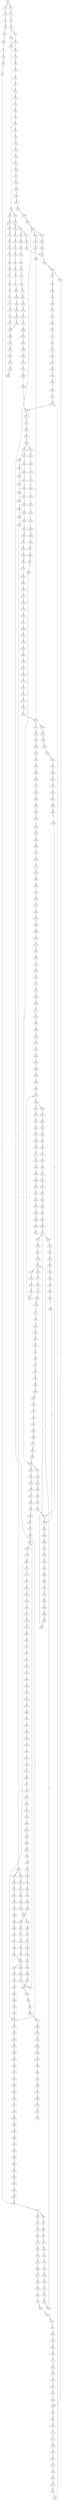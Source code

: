 strict digraph  {
	S0 -> S1 [ label = A ];
	S0 -> S2 [ label = T ];
	S1 -> S3 [ label = C ];
	S2 -> S4 [ label = C ];
	S3 -> S5 [ label = G ];
	S4 -> S6 [ label = G ];
	S5 -> S7 [ label = G ];
	S6 -> S8 [ label = G ];
	S7 -> S9 [ label = T ];
	S7 -> S10 [ label = C ];
	S8 -> S11 [ label = C ];
	S9 -> S12 [ label = A ];
	S10 -> S13 [ label = A ];
	S11 -> S14 [ label = A ];
	S12 -> S15 [ label = C ];
	S13 -> S16 [ label = C ];
	S14 -> S17 [ label = C ];
	S15 -> S18 [ label = G ];
	S16 -> S19 [ label = C ];
	S16 -> S20 [ label = T ];
	S17 -> S21 [ label = G ];
	S18 -> S22 [ label = A ];
	S19 -> S23 [ label = G ];
	S20 -> S24 [ label = G ];
	S21 -> S25 [ label = C ];
	S22 -> S26 [ label = A ];
	S23 -> S27 [ label = A ];
	S23 -> S28 [ label = G ];
	S24 -> S29 [ label = G ];
	S25 -> S30 [ label = G ];
	S26 -> S31 [ label = G ];
	S27 -> S32 [ label = G ];
	S27 -> S33 [ label = A ];
	S28 -> S34 [ label = G ];
	S29 -> S35 [ label = G ];
	S30 -> S36 [ label = C ];
	S31 -> S37 [ label = A ];
	S32 -> S38 [ label = T ];
	S33 -> S39 [ label = T ];
	S34 -> S40 [ label = A ];
	S35 -> S41 [ label = A ];
	S36 -> S42 [ label = G ];
	S37 -> S43 [ label = A ];
	S38 -> S44 [ label = C ];
	S39 -> S45 [ label = G ];
	S40 -> S46 [ label = A ];
	S41 -> S47 [ label = A ];
	S42 -> S48 [ label = C ];
	S42 -> S49 [ label = G ];
	S43 -> S50 [ label = G ];
	S44 -> S51 [ label = C ];
	S45 -> S52 [ label = T ];
	S46 -> S53 [ label = T ];
	S47 -> S54 [ label = C ];
	S48 -> S55 [ label = G ];
	S49 -> S56 [ label = C ];
	S50 -> S57 [ label = T ];
	S51 -> S58 [ label = A ];
	S52 -> S59 [ label = A ];
	S53 -> S60 [ label = T ];
	S54 -> S61 [ label = T ];
	S55 -> S62 [ label = T ];
	S56 -> S63 [ label = T ];
	S57 -> S64 [ label = G ];
	S58 -> S65 [ label = G ];
	S59 -> S66 [ label = G ];
	S60 -> S67 [ label = G ];
	S61 -> S68 [ label = G ];
	S62 -> S69 [ label = C ];
	S63 -> S70 [ label = G ];
	S64 -> S71 [ label = T ];
	S65 -> S72 [ label = T ];
	S65 -> S73 [ label = C ];
	S66 -> S74 [ label = T ];
	S67 -> S75 [ label = A ];
	S68 -> S76 [ label = G ];
	S69 -> S77 [ label = G ];
	S70 -> S78 [ label = G ];
	S71 -> S79 [ label = C ];
	S72 -> S80 [ label = A ];
	S73 -> S81 [ label = T ];
	S74 -> S82 [ label = T ];
	S75 -> S83 [ label = A ];
	S76 -> S84 [ label = A ];
	S77 -> S85 [ label = A ];
	S78 -> S86 [ label = A ];
	S79 -> S87 [ label = C ];
	S80 -> S88 [ label = G ];
	S81 -> S89 [ label = T ];
	S82 -> S90 [ label = T ];
	S83 -> S91 [ label = C ];
	S84 -> S92 [ label = C ];
	S85 -> S93 [ label = C ];
	S86 -> S94 [ label = A ];
	S87 -> S95 [ label = T ];
	S88 -> S96 [ label = G ];
	S89 -> S97 [ label = C ];
	S90 -> S98 [ label = C ];
	S91 -> S99 [ label = C ];
	S92 -> S100 [ label = C ];
	S93 -> S101 [ label = G ];
	S94 -> S102 [ label = T ];
	S95 -> S103 [ label = G ];
	S96 -> S104 [ label = G ];
	S97 -> S105 [ label = A ];
	S98 -> S106 [ label = A ];
	S99 -> S107 [ label = C ];
	S100 -> S108 [ label = C ];
	S101 -> S109 [ label = C ];
	S102 -> S110 [ label = G ];
	S103 -> S111 [ label = G ];
	S104 -> S112 [ label = T ];
	S105 -> S113 [ label = C ];
	S106 -> S114 [ label = C ];
	S107 -> S115 [ label = G ];
	S108 -> S116 [ label = G ];
	S109 -> S117 [ label = G ];
	S110 -> S118 [ label = G ];
	S111 -> S119 [ label = C ];
	S112 -> S120 [ label = C ];
	S113 -> S121 [ label = G ];
	S114 -> S122 [ label = T ];
	S115 -> S123 [ label = T ];
	S116 -> S124 [ label = T ];
	S117 -> S125 [ label = C ];
	S118 -> S126 [ label = G ];
	S119 -> S127 [ label = C ];
	S120 -> S128 [ label = A ];
	S121 -> S129 [ label = C ];
	S122 -> S130 [ label = C ];
	S123 -> S131 [ label = C ];
	S124 -> S132 [ label = C ];
	S125 -> S133 [ label = C ];
	S126 -> S134 [ label = G ];
	S127 -> S135 [ label = T ];
	S128 -> S136 [ label = C ];
	S129 -> S137 [ label = C ];
	S130 -> S138 [ label = C ];
	S131 -> S139 [ label = T ];
	S132 -> S139 [ label = T ];
	S133 -> S140 [ label = T ];
	S134 -> S141 [ label = T ];
	S135 -> S142 [ label = G ];
	S136 -> S143 [ label = T ];
	S137 -> S144 [ label = C ];
	S138 -> S145 [ label = T ];
	S139 -> S146 [ label = C ];
	S140 -> S147 [ label = C ];
	S141 -> S148 [ label = C ];
	S142 -> S149 [ label = G ];
	S143 -> S150 [ label = C ];
	S144 -> S151 [ label = T ];
	S145 -> S152 [ label = T ];
	S146 -> S153 [ label = G ];
	S147 -> S154 [ label = G ];
	S148 -> S155 [ label = C ];
	S149 -> S156 [ label = G ];
	S150 -> S157 [ label = G ];
	S151 -> S158 [ label = T ];
	S152 -> S159 [ label = T ];
	S153 -> S160 [ label = G ];
	S154 -> S161 [ label = G ];
	S155 -> S162 [ label = G ];
	S156 -> S163 [ label = T ];
	S157 -> S164 [ label = C ];
	S158 -> S165 [ label = C ];
	S159 -> S166 [ label = C ];
	S160 -> S167 [ label = C ];
	S161 -> S168 [ label = G ];
	S162 -> S169 [ label = C ];
	S162 -> S170 [ label = T ];
	S163 -> S171 [ label = C ];
	S164 -> S172 [ label = T ];
	S165 -> S173 [ label = A ];
	S166 -> S174 [ label = A ];
	S167 -> S175 [ label = A ];
	S168 -> S176 [ label = C ];
	S169 -> S177 [ label = C ];
	S170 -> S178 [ label = C ];
	S171 -> S179 [ label = C ];
	S172 -> S180 [ label = T ];
	S173 -> S181 [ label = T ];
	S174 -> S182 [ label = T ];
	S175 -> S183 [ label = C ];
	S176 -> S184 [ label = T ];
	S177 -> S185 [ label = G ];
	S178 -> S186 [ label = G ];
	S179 -> S187 [ label = C ];
	S180 -> S188 [ label = C ];
	S181 -> S189 [ label = C ];
	S182 -> S190 [ label = C ];
	S183 -> S191 [ label = C ];
	S184 -> S192 [ label = C ];
	S185 -> S193 [ label = G ];
	S186 -> S194 [ label = G ];
	S187 -> S195 [ label = G ];
	S188 -> S196 [ label = A ];
	S189 -> S197 [ label = C ];
	S190 -> S198 [ label = C ];
	S191 -> S23 [ label = G ];
	S192 -> S199 [ label = A ];
	S193 -> S200 [ label = A ];
	S194 -> S201 [ label = A ];
	S195 -> S202 [ label = A ];
	S196 -> S203 [ label = T ];
	S197 -> S204 [ label = A ];
	S198 -> S204 [ label = A ];
	S199 -> S205 [ label = C ];
	S200 -> S206 [ label = A ];
	S201 -> S207 [ label = A ];
	S202 -> S208 [ label = G ];
	S202 -> S209 [ label = A ];
	S203 -> S210 [ label = C ];
	S204 -> S211 [ label = G ];
	S205 -> S212 [ label = G ];
	S206 -> S213 [ label = C ];
	S207 -> S214 [ label = C ];
	S208 -> S215 [ label = T ];
	S209 -> S216 [ label = G ];
	S210 -> S197 [ label = C ];
	S211 -> S217 [ label = A ];
	S212 -> S218 [ label = T ];
	S213 -> S219 [ label = T ];
	S214 -> S220 [ label = A ];
	S214 -> S221 [ label = T ];
	S215 -> S222 [ label = C ];
	S216 -> S223 [ label = T ];
	S217 -> S224 [ label = A ];
	S218 -> S225 [ label = C ];
	S219 -> S226 [ label = G ];
	S220 -> S227 [ label = G ];
	S221 -> S228 [ label = A ];
	S222 -> S51 [ label = C ];
	S223 -> S229 [ label = C ];
	S224 -> S230 [ label = C ];
	S225 -> S231 [ label = C ];
	S226 -> S232 [ label = C ];
	S227 -> S233 [ label = G ];
	S228 -> S234 [ label = C ];
	S229 -> S235 [ label = G ];
	S230 -> S236 [ label = C ];
	S231 -> S237 [ label = A ];
	S232 -> S238 [ label = A ];
	S233 -> S239 [ label = A ];
	S234 -> S240 [ label = A ];
	S235 -> S241 [ label = C ];
	S235 -> S242 [ label = A ];
	S236 -> S243 [ label = A ];
	S236 -> S244 [ label = G ];
	S237 -> S245 [ label = G ];
	S238 -> S246 [ label = A ];
	S239 -> S247 [ label = A ];
	S240 -> S248 [ label = A ];
	S241 -> S249 [ label = G ];
	S242 -> S250 [ label = G ];
	S243 -> S251 [ label = G ];
	S243 -> S252 [ label = C ];
	S244 -> S253 [ label = G ];
	S245 -> S254 [ label = C ];
	S246 -> S255 [ label = C ];
	S247 -> S256 [ label = T ];
	S248 -> S257 [ label = C ];
	S249 -> S258 [ label = G ];
	S250 -> S259 [ label = G ];
	S251 -> S260 [ label = A ];
	S252 -> S261 [ label = C ];
	S253 -> S262 [ label = A ];
	S254 -> S81 [ label = T ];
	S255 -> S263 [ label = C ];
	S256 -> S264 [ label = A ];
	S257 -> S265 [ label = G ];
	S258 -> S266 [ label = C ];
	S259 -> S267 [ label = T ];
	S260 -> S268 [ label = C ];
	S261 -> S269 [ label = A ];
	S262 -> S270 [ label = C ];
	S263 -> S271 [ label = A ];
	S264 -> S272 [ label = G ];
	S265 -> S273 [ label = A ];
	S266 -> S274 [ label = T ];
	S267 -> S275 [ label = A ];
	S268 -> S276 [ label = T ];
	S269 -> S277 [ label = C ];
	S270 -> S278 [ label = G ];
	S271 -> S279 [ label = G ];
	S272 -> S280 [ label = T ];
	S273 -> S281 [ label = A ];
	S274 -> S282 [ label = A ];
	S275 -> S283 [ label = T ];
	S276 -> S284 [ label = C ];
	S277 -> S285 [ label = C ];
	S278 -> S286 [ label = C ];
	S279 -> S287 [ label = A ];
	S280 -> S288 [ label = C ];
	S281 -> S289 [ label = A ];
	S282 -> S290 [ label = T ];
	S283 -> S291 [ label = A ];
	S284 -> S292 [ label = C ];
	S285 -> S293 [ label = C ];
	S286 -> S294 [ label = C ];
	S287 -> S295 [ label = A ];
	S288 -> S296 [ label = T ];
	S289 -> S297 [ label = A ];
	S290 -> S298 [ label = A ];
	S291 -> S299 [ label = A ];
	S292 -> S300 [ label = C ];
	S293 -> S301 [ label = C ];
	S294 -> S302 [ label = C ];
	S295 -> S303 [ label = C ];
	S296 -> S304 [ label = C ];
	S297 -> S305 [ label = C ];
	S298 -> S306 [ label = G ];
	S299 -> S307 [ label = G ];
	S300 -> S308 [ label = A ];
	S301 -> S309 [ label = T ];
	S302 -> S310 [ label = A ];
	S303 -> S311 [ label = A ];
	S304 -> S312 [ label = T ];
	S305 -> S313 [ label = A ];
	S306 -> S314 [ label = T ];
	S307 -> S315 [ label = T ];
	S308 -> S316 [ label = T ];
	S309 -> S317 [ label = T ];
	S310 -> S318 [ label = T ];
	S311 -> S319 [ label = G ];
	S312 -> S320 [ label = C ];
	S313 -> S321 [ label = G ];
	S314 -> S322 [ label = A ];
	S315 -> S323 [ label = C ];
	S316 -> S324 [ label = C ];
	S317 -> S325 [ label = C ];
	S318 -> S326 [ label = C ];
	S319 -> S327 [ label = C ];
	S320 -> S328 [ label = T ];
	S321 -> S329 [ label = A ];
	S322 -> S330 [ label = G ];
	S323 -> S331 [ label = G ];
	S324 -> S332 [ label = T ];
	S325 -> S333 [ label = C ];
	S325 -> S334 [ label = G ];
	S326 -> S335 [ label = G ];
	S327 -> S336 [ label = C ];
	S328 -> S337 [ label = G ];
	S329 -> S338 [ label = A ];
	S330 -> S339 [ label = C ];
	S331 -> S340 [ label = T ];
	S332 -> S341 [ label = G ];
	S333 -> S342 [ label = T ];
	S334 -> S343 [ label = A ];
	S335 -> S344 [ label = T ];
	S336 -> S345 [ label = G ];
	S337 -> S346 [ label = A ];
	S338 -> S347 [ label = G ];
	S339 -> S348 [ label = C ];
	S340 -> S349 [ label = G ];
	S341 -> S350 [ label = C ];
	S342 -> S351 [ label = G ];
	S343 -> S352 [ label = T ];
	S344 -> S353 [ label = C ];
	S345 -> S354 [ label = T ];
	S346 -> S355 [ label = G ];
	S347 -> S356 [ label = G ];
	S348 -> S357 [ label = G ];
	S349 -> S358 [ label = G ];
	S350 -> S359 [ label = C ];
	S351 -> S360 [ label = T ];
	S352 -> S361 [ label = C ];
	S353 -> S362 [ label = C ];
	S354 -> S363 [ label = C ];
	S355 -> S364 [ label = T ];
	S356 -> S365 [ label = G ];
	S357 -> S366 [ label = A ];
	S358 -> S367 [ label = T ];
	S359 -> S368 [ label = A ];
	S360 -> S369 [ label = C ];
	S361 -> S370 [ label = G ];
	S362 -> S371 [ label = T ];
	S363 -> S372 [ label = C ];
	S364 -> S373 [ label = A ];
	S365 -> S374 [ label = G ];
	S366 -> S375 [ label = A ];
	S367 -> S376 [ label = A ];
	S368 -> S377 [ label = G ];
	S369 -> S378 [ label = C ];
	S370 -> S379 [ label = T ];
	S371 -> S380 [ label = C ];
	S372 -> S381 [ label = T ];
	S374 -> S382 [ label = T ];
	S374 -> S383 [ label = G ];
	S375 -> S384 [ label = A ];
	S376 -> S385 [ label = C ];
	S377 -> S386 [ label = T ];
	S378 -> S387 [ label = T ];
	S379 -> S388 [ label = T ];
	S380 -> S389 [ label = T ];
	S381 -> S390 [ label = C ];
	S382 -> S391 [ label = C ];
	S383 -> S392 [ label = T ];
	S384 -> S393 [ label = C ];
	S385 -> S394 [ label = C ];
	S386 -> S395 [ label = C ];
	S387 -> S396 [ label = A ];
	S387 -> S397 [ label = T ];
	S388 -> S398 [ label = T ];
	S389 -> S399 [ label = T ];
	S389 -> S400 [ label = G ];
	S390 -> S389 [ label = T ];
	S391 -> S401 [ label = T ];
	S392 -> S402 [ label = C ];
	S393 -> S403 [ label = C ];
	S394 -> S404 [ label = G ];
	S395 -> S405 [ label = G ];
	S396 -> S406 [ label = C ];
	S397 -> S407 [ label = G ];
	S398 -> S408 [ label = G ];
	S399 -> S409 [ label = C ];
	S400 -> S410 [ label = T ];
	S401 -> S411 [ label = C ];
	S402 -> S412 [ label = C ];
	S403 -> S413 [ label = C ];
	S404 -> S414 [ label = G ];
	S405 -> S415 [ label = T ];
	S406 -> S416 [ label = T ];
	S407 -> S417 [ label = T ];
	S408 -> S418 [ label = T ];
	S409 -> S419 [ label = T ];
	S410 -> S420 [ label = C ];
	S411 -> S421 [ label = T ];
	S412 -> S162 [ label = G ];
	S413 -> S422 [ label = C ];
	S414 -> S423 [ label = T ];
	S415 -> S424 [ label = A ];
	S416 -> S425 [ label = A ];
	S417 -> S426 [ label = A ];
	S418 -> S427 [ label = A ];
	S419 -> S428 [ label = C ];
	S420 -> S429 [ label = G ];
	S421 -> S430 [ label = C ];
	S422 -> S431 [ label = G ];
	S423 -> S432 [ label = G ];
	S424 -> S433 [ label = A ];
	S425 -> S434 [ label = C ];
	S426 -> S435 [ label = G ];
	S427 -> S436 [ label = G ];
	S428 -> S437 [ label = G ];
	S429 -> S438 [ label = T ];
	S430 -> S439 [ label = G ];
	S431 -> S440 [ label = A ];
	S432 -> S441 [ label = G ];
	S433 -> S442 [ label = G ];
	S434 -> S443 [ label = C ];
	S435 -> S444 [ label = G ];
	S436 -> S445 [ label = G ];
	S437 -> S446 [ label = G ];
	S438 -> S447 [ label = G ];
	S439 -> S448 [ label = T ];
	S440 -> S449 [ label = C ];
	S441 -> S450 [ label = T ];
	S442 -> S451 [ label = A ];
	S443 -> S452 [ label = A ];
	S444 -> S453 [ label = A ];
	S445 -> S453 [ label = A ];
	S446 -> S454 [ label = A ];
	S447 -> S455 [ label = G ];
	S448 -> S456 [ label = G ];
	S449 -> S457 [ label = T ];
	S450 -> S458 [ label = T ];
	S451 -> S459 [ label = C ];
	S452 -> S460 [ label = G ];
	S453 -> S461 [ label = G ];
	S453 -> S462 [ label = A ];
	S454 -> S463 [ label = G ];
	S455 -> S367 [ label = T ];
	S456 -> S464 [ label = G ];
	S457 -> S465 [ label = A ];
	S458 -> S466 [ label = A ];
	S459 -> S467 [ label = G ];
	S460 -> S468 [ label = G ];
	S461 -> S469 [ label = A ];
	S462 -> S470 [ label = A ];
	S463 -> S471 [ label = A ];
	S464 -> S472 [ label = T ];
	S465 -> S473 [ label = G ];
	S466 -> S474 [ label = G ];
	S467 -> S475 [ label = G ];
	S468 -> S476 [ label = A ];
	S469 -> S477 [ label = G ];
	S470 -> S478 [ label = G ];
	S471 -> S479 [ label = G ];
	S472 -> S376 [ label = A ];
	S473 -> S480 [ label = A ];
	S474 -> S481 [ label = A ];
	S475 -> S482 [ label = C ];
	S476 -> S483 [ label = G ];
	S477 -> S484 [ label = G ];
	S478 -> S485 [ label = G ];
	S479 -> S486 [ label = G ];
	S480 -> S487 [ label = A ];
	S481 -> S488 [ label = A ];
	S482 -> S489 [ label = T ];
	S483 -> S490 [ label = A ];
	S484 -> S491 [ label = T ];
	S485 -> S492 [ label = T ];
	S486 -> S491 [ label = T ];
	S487 -> S493 [ label = T ];
	S488 -> S494 [ label = G ];
	S489 -> S495 [ label = C ];
	S490 -> S496 [ label = G ];
	S491 -> S497 [ label = C ];
	S492 -> S498 [ label = C ];
	S493 -> S499 [ label = C ];
	S494 -> S500 [ label = G ];
	S495 -> S501 [ label = T ];
	S496 -> S502 [ label = T ];
	S497 -> S503 [ label = C ];
	S498 -> S504 [ label = C ];
	S499 -> S505 [ label = G ];
	S500 -> S506 [ label = G ];
	S501 -> S507 [ label = C ];
	S502 -> S508 [ label = C ];
	S503 -> S509 [ label = C ];
	S504 -> S510 [ label = C ];
	S505 -> S511 [ label = G ];
	S506 -> S374 [ label = G ];
	S507 -> S512 [ label = G ];
	S508 -> S513 [ label = A ];
	S509 -> S514 [ label = A ];
	S509 -> S515 [ label = G ];
	S510 -> S515 [ label = G ];
	S511 -> S516 [ label = G ];
	S512 -> S517 [ label = A ];
	S513 -> S518 [ label = G ];
	S514 -> S519 [ label = G ];
	S515 -> S520 [ label = G ];
	S515 -> S202 [ label = A ];
	S516 -> S521 [ label = T ];
	S517 -> S522 [ label = A ];
	S518 -> S523 [ label = G ];
	S519 -> S524 [ label = A ];
	S520 -> S525 [ label = A ];
	S521 -> S526 [ label = A ];
	S522 -> S527 [ label = G ];
	S523 -> S528 [ label = A ];
	S524 -> S529 [ label = G ];
	S525 -> S530 [ label = G ];
	S526 -> S531 [ label = T ];
	S527 -> S532 [ label = T ];
	S528 -> S533 [ label = C ];
	S529 -> S534 [ label = C ];
	S530 -> S535 [ label = G ];
	S531 -> S536 [ label = C ];
	S532 -> S537 [ label = C ];
	S533 -> S538 [ label = C ];
	S534 -> S539 [ label = C ];
	S535 -> S540 [ label = C ];
	S536 -> S541 [ label = C ];
	S537 -> S235 [ label = G ];
	S538 -> S542 [ label = A ];
	S539 -> S543 [ label = A ];
	S540 -> S544 [ label = G ];
	S541 -> S545 [ label = C ];
	S542 -> S546 [ label = G ];
	S543 -> S547 [ label = C ];
	S544 -> S548 [ label = T ];
	S545 -> S549 [ label = G ];
	S546 -> S550 [ label = T ];
	S547 -> S551 [ label = G ];
	S548 -> S552 [ label = G ];
	S549 -> S553 [ label = A ];
	S550 -> S554 [ label = C ];
	S551 -> S555 [ label = G ];
	S552 -> S556 [ label = G ];
	S553 -> S557 [ label = A ];
	S554 -> S558 [ label = T ];
	S555 -> S559 [ label = T ];
	S556 -> S560 [ label = T ];
	S557 -> S561 [ label = A ];
	S558 -> S562 [ label = C ];
	S559 -> S563 [ label = T ];
	S560 -> S564 [ label = A ];
	S561 -> S565 [ label = G ];
	S562 -> S566 [ label = T ];
	S563 -> S567 [ label = A ];
	S564 -> S568 [ label = T ];
	S565 -> S569 [ label = T ];
	S566 -> S570 [ label = G ];
	S567 -> S571 [ label = C ];
	S568 -> S572 [ label = G ];
	S569 -> S573 [ label = G ];
	S570 -> S574 [ label = T ];
	S571 -> S575 [ label = T ];
	S572 -> S576 [ label = A ];
	S573 -> S577 [ label = T ];
	S574 -> S578 [ label = A ];
	S575 -> S579 [ label = G ];
	S576 -> S580 [ label = G ];
	S577 -> S581 [ label = C ];
	S579 -> S582 [ label = C ];
	S580 -> S583 [ label = C ];
	S581 -> S584 [ label = G ];
	S582 -> S585 [ label = A ];
	S583 -> S586 [ label = G ];
	S584 -> S587 [ label = T ];
	S585 -> S588 [ label = G ];
	S586 -> S589 [ label = G ];
	S587 -> S590 [ label = C ];
	S588 -> S591 [ label = A ];
	S589 -> S592 [ label = T ];
	S590 -> S593 [ label = G ];
	S591 -> S594 [ label = C ];
	S592 -> S595 [ label = C ];
	S593 -> S596 [ label = G ];
	S594 -> S597 [ label = G ];
	S595 -> S598 [ label = G ];
	S596 -> S599 [ label = A ];
	S597 -> S600 [ label = G ];
	S598 -> S601 [ label = C ];
	S599 -> S207 [ label = A ];
	S600 -> S602 [ label = A ];
	S601 -> S603 [ label = A ];
	S602 -> S604 [ label = C ];
	S603 -> S605 [ label = C ];
	S604 -> S606 [ label = A ];
	S605 -> S607 [ label = G ];
	S606 -> S608 [ label = C ];
	S607 -> S609 [ label = C ];
	S608 -> S610 [ label = A ];
	S609 -> S611 [ label = G ];
	S610 -> S612 [ label = C ];
	S611 -> S36 [ label = C ];
	S612 -> S613 [ label = C ];
	S613 -> S614 [ label = T ];
	S614 -> S615 [ label = C ];
	S615 -> S616 [ label = T ];
	S616 -> S617 [ label = A ];
	S617 -> S618 [ label = G ];
	S618 -> S619 [ label = A ];
	S619 -> S620 [ label = A ];
	S620 -> S621 [ label = C ];
	S621 -> S622 [ label = G ];
	S622 -> S623 [ label = A ];
	S623 -> S624 [ label = G ];
	S624 -> S625 [ label = G ];
	S625 -> S626 [ label = T ];
	S626 -> S627 [ label = G ];
	S627 -> S628 [ label = T ];
	S628 -> S629 [ label = C ];
	S629 -> S630 [ label = C ];
	S630 -> S631 [ label = C ];
	S631 -> S632 [ label = T ];
	S632 -> S633 [ label = G ];
	S633 -> S634 [ label = T ];
	S634 -> S635 [ label = C ];
	S635 -> S636 [ label = C ];
	S636 -> S387 [ label = T ];
}
